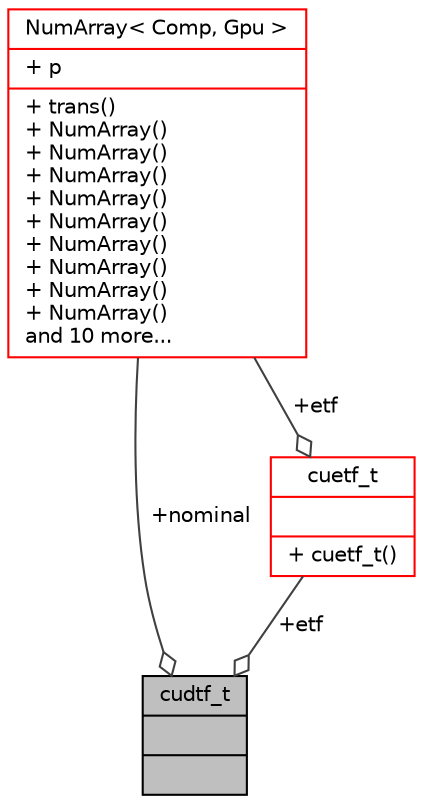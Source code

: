 digraph "cudtf_t"
{
 // INTERACTIVE_SVG=YES
  bgcolor="transparent";
  edge [fontname="Helvetica",fontsize="10",labelfontname="Helvetica",labelfontsize="10"];
  node [fontname="Helvetica",fontsize="10",shape=record];
  Node1 [label="{cudtf_t\n||}",height=0.2,width=0.4,color="black", fillcolor="grey75", style="filled", fontcolor="black"];
  Node2 -> Node1 [color="grey25",fontsize="10",style="solid",label=" +etf" ,arrowhead="odiamond",fontname="Helvetica"];
  Node2 [label="{cuetf_t\n||+ cuetf_t()\l}",height=0.2,width=0.4,color="red",URL="$structcuetf__t.html"];
  Node4 -> Node2 [color="grey25",fontsize="10",style="solid",label=" +etf" ,arrowhead="odiamond",fontname="Helvetica"];
  Node4 [label="{NumArray\< Comp, Gpu \>\n|+ p\l|+ trans()\l+ NumArray()\l+ NumArray()\l+ NumArray()\l+ NumArray()\l+ NumArray()\l+ NumArray()\l+ NumArray()\l+ NumArray()\l+ NumArray()\land 10 more...\l}",height=0.2,width=0.4,color="red",URL="$class_num_array.html"];
  Node4 -> Node1 [color="grey25",fontsize="10",style="solid",label=" +nominal" ,arrowhead="odiamond",fontname="Helvetica"];
}
